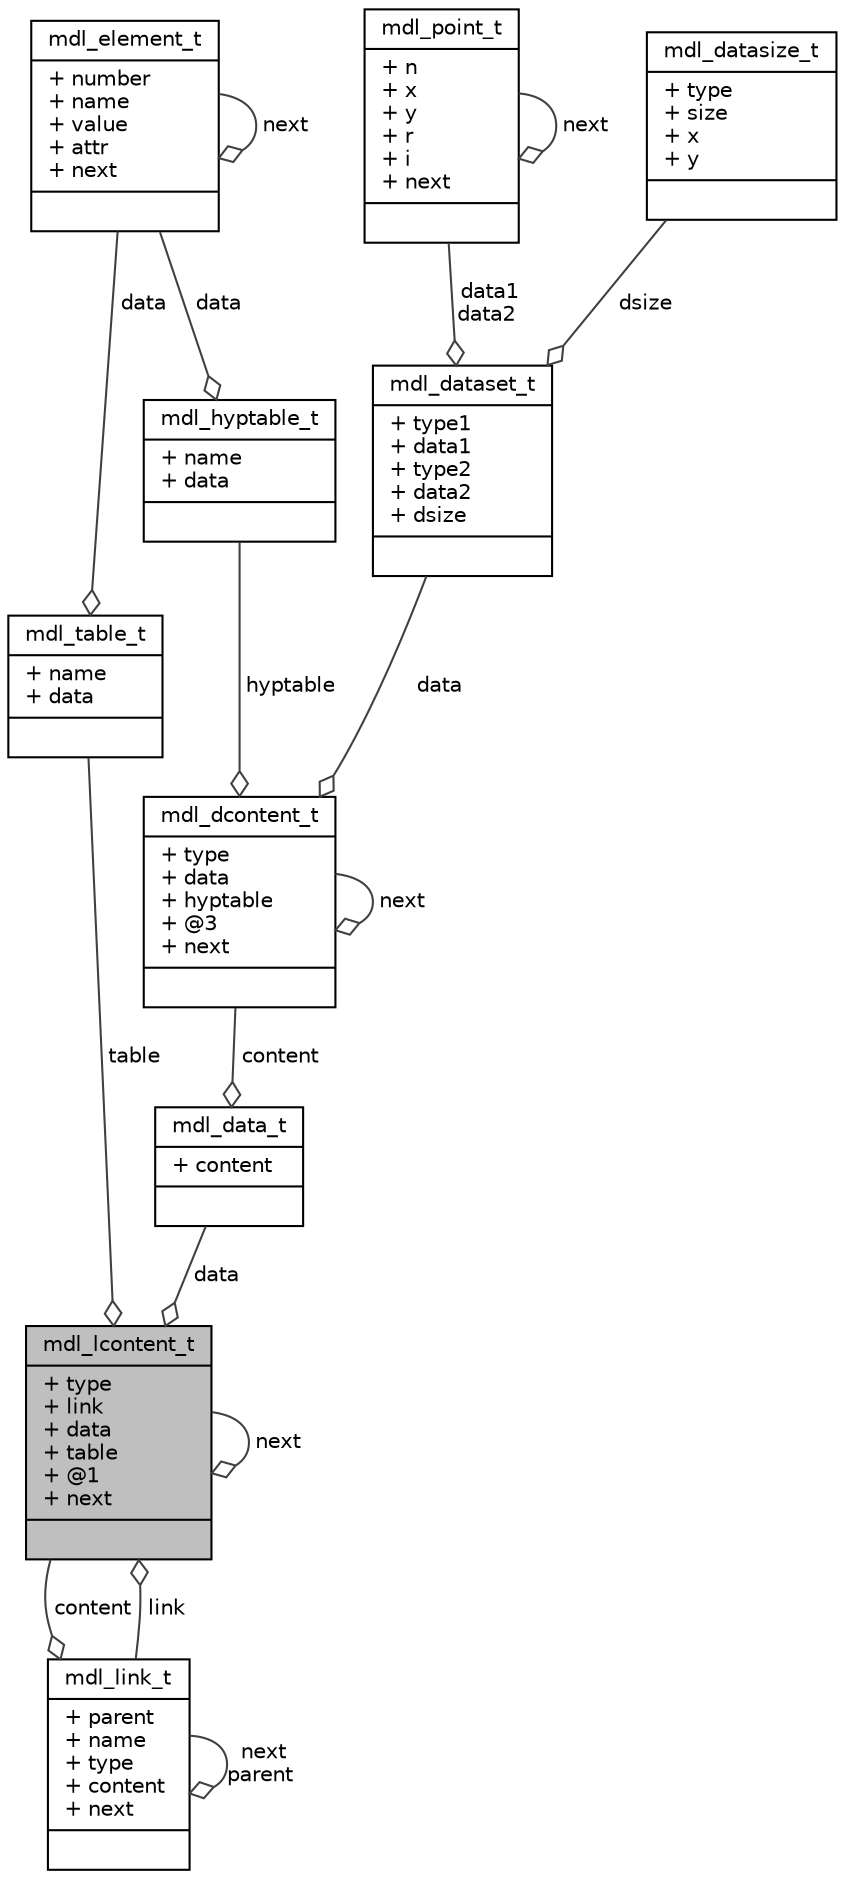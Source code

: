 digraph G
{
  edge [fontname="Helvetica",fontsize="10",labelfontname="Helvetica",labelfontsize="10"];
  node [fontname="Helvetica",fontsize="10",shape=record];
  Node1 [label="{mdl_lcontent_t\n|+ type\l+ link\l+ data\l+ table\l+ @1\l+ next\l|}",height=0.2,width=0.4,color="black", fillcolor="grey75", style="filled" fontcolor="black"];
  Node2 -> Node1 [color="grey25",fontsize="10",style="solid",label=" link" ,arrowhead="odiamond",fontname="Helvetica"];
  Node2 [label="{mdl_link_t\n|+ parent\l+ name\l+ type\l+ content\l+ next\l|}",height=0.2,width=0.4,color="black", fillcolor="white", style="filled",URL="$structmdl__link__t.html"];
  Node2 -> Node2 [color="grey25",fontsize="10",style="solid",label=" next\nparent" ,arrowhead="odiamond",fontname="Helvetica"];
  Node1 -> Node2 [color="grey25",fontsize="10",style="solid",label=" content" ,arrowhead="odiamond",fontname="Helvetica"];
  Node1 -> Node1 [color="grey25",fontsize="10",style="solid",label=" next" ,arrowhead="odiamond",fontname="Helvetica"];
  Node3 -> Node1 [color="grey25",fontsize="10",style="solid",label=" table" ,arrowhead="odiamond",fontname="Helvetica"];
  Node3 [label="{mdl_table_t\n|+ name\l+ data\l|}",height=0.2,width=0.4,color="black", fillcolor="white", style="filled",URL="$structmdl__table__t.html"];
  Node4 -> Node3 [color="grey25",fontsize="10",style="solid",label=" data" ,arrowhead="odiamond",fontname="Helvetica"];
  Node4 [label="{mdl_element_t\n|+ number\l+ name\l+ value\l+ attr\l+ next\l|}",height=0.2,width=0.4,color="black", fillcolor="white", style="filled",URL="$structmdl__element__t.html"];
  Node4 -> Node4 [color="grey25",fontsize="10",style="solid",label=" next" ,arrowhead="odiamond",fontname="Helvetica"];
  Node5 -> Node1 [color="grey25",fontsize="10",style="solid",label=" data" ,arrowhead="odiamond",fontname="Helvetica"];
  Node5 [label="{mdl_data_t\n|+ content\l|}",height=0.2,width=0.4,color="black", fillcolor="white", style="filled",URL="$structmdl__data__t.html"];
  Node6 -> Node5 [color="grey25",fontsize="10",style="solid",label=" content" ,arrowhead="odiamond",fontname="Helvetica"];
  Node6 [label="{mdl_dcontent_t\n|+ type\l+ data\l+ hyptable\l+ @3\l+ next\l|}",height=0.2,width=0.4,color="black", fillcolor="white", style="filled",URL="$structmdl__dcontent__t.html"];
  Node7 -> Node6 [color="grey25",fontsize="10",style="solid",label=" data" ,arrowhead="odiamond",fontname="Helvetica"];
  Node7 [label="{mdl_dataset_t\n|+ type1\l+ data1\l+ type2\l+ data2\l+ dsize\l|}",height=0.2,width=0.4,color="black", fillcolor="white", style="filled",URL="$structmdl__dataset__t.html"];
  Node8 -> Node7 [color="grey25",fontsize="10",style="solid",label=" data1\ndata2" ,arrowhead="odiamond",fontname="Helvetica"];
  Node8 [label="{mdl_point_t\n|+ n\l+ x\l+ y\l+ r\l+ i\l+ next\l|}",height=0.2,width=0.4,color="black", fillcolor="white", style="filled",URL="$structmdl__point__t.html"];
  Node8 -> Node8 [color="grey25",fontsize="10",style="solid",label=" next" ,arrowhead="odiamond",fontname="Helvetica"];
  Node9 -> Node7 [color="grey25",fontsize="10",style="solid",label=" dsize" ,arrowhead="odiamond",fontname="Helvetica"];
  Node9 [label="{mdl_datasize_t\n|+ type\l+ size\l+ x\l+ y\l|}",height=0.2,width=0.4,color="black", fillcolor="white", style="filled",URL="$structmdl__datasize__t.html"];
  Node10 -> Node6 [color="grey25",fontsize="10",style="solid",label=" hyptable" ,arrowhead="odiamond",fontname="Helvetica"];
  Node10 [label="{mdl_hyptable_t\n|+ name\l+ data\l|}",height=0.2,width=0.4,color="black", fillcolor="white", style="filled",URL="$structmdl__hyptable__t.html"];
  Node4 -> Node10 [color="grey25",fontsize="10",style="solid",label=" data" ,arrowhead="odiamond",fontname="Helvetica"];
  Node6 -> Node6 [color="grey25",fontsize="10",style="solid",label=" next" ,arrowhead="odiamond",fontname="Helvetica"];
}
